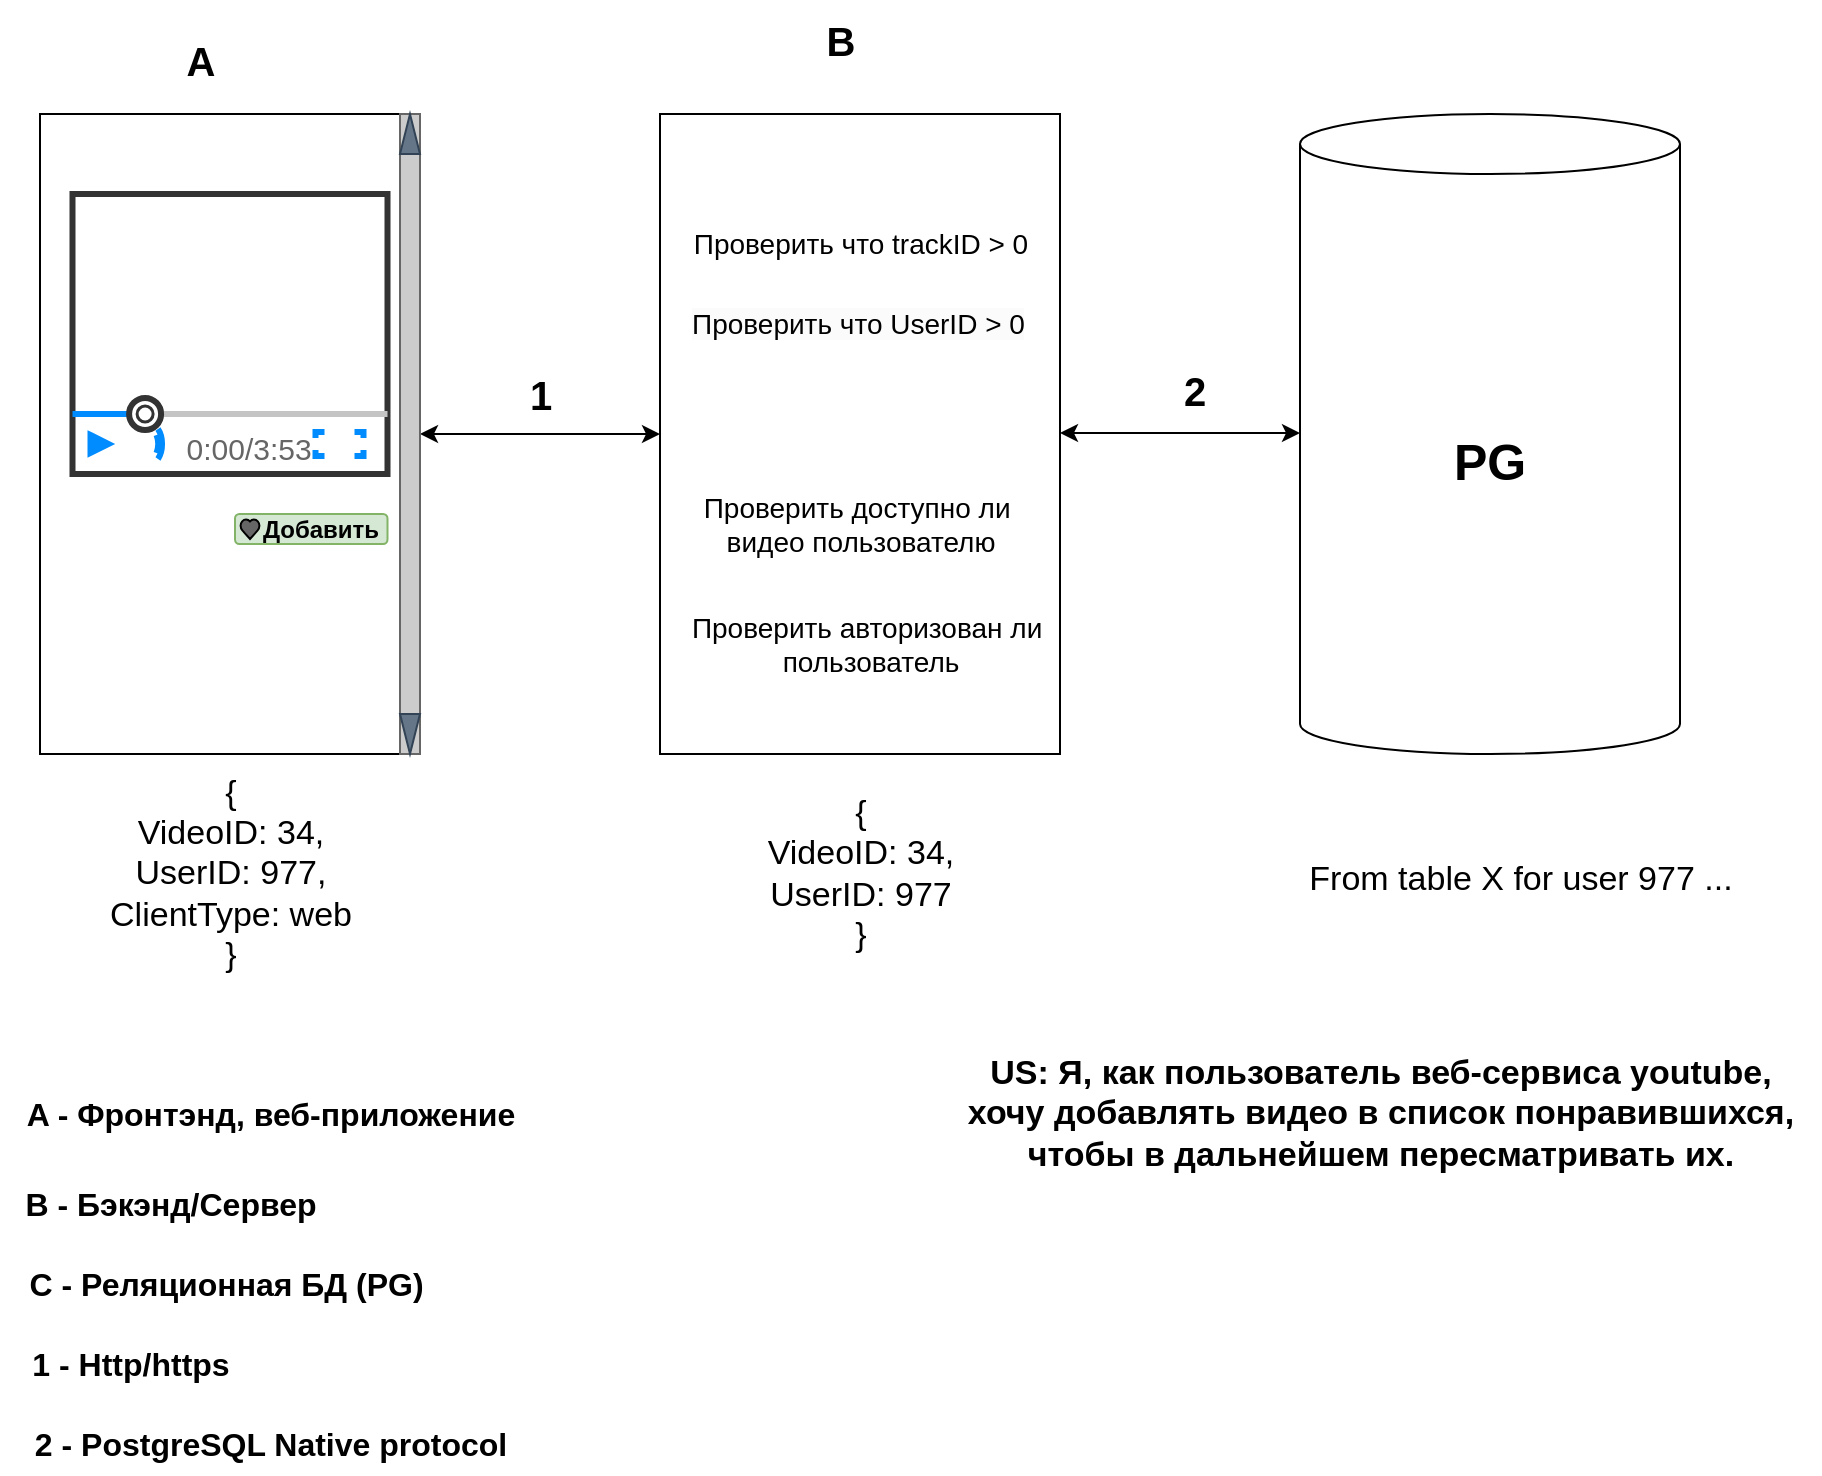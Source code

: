 <mxfile version="24.8.3">
  <diagram name="Страница — 1" id="M8ZzyIB0YvA3yQxzbZDr">
    <mxGraphModel grid="1" page="1" gridSize="10" guides="1" tooltips="1" connect="1" arrows="1" fold="1" pageScale="1" pageWidth="827" pageHeight="1169" math="0" shadow="0">
      <root>
        <mxCell id="0" />
        <mxCell id="1" parent="0" />
        <mxCell id="A0XdjJDgoEjM0mm6-bHT-4" value="" style="rounded=0;whiteSpace=wrap;html=1;" vertex="1" parent="1">
          <mxGeometry x="90" y="120" width="190" height="320" as="geometry" />
        </mxCell>
        <mxCell id="A0XdjJDgoEjM0mm6-bHT-6" value="" style="rounded=0;whiteSpace=wrap;html=1;" vertex="1" parent="1">
          <mxGeometry x="400" y="120" width="200" height="320" as="geometry" />
        </mxCell>
        <mxCell id="A0XdjJDgoEjM0mm6-bHT-7" value="&lt;font style=&quot;font-size: 25px;&quot;&gt;&lt;b&gt;PG&lt;/b&gt;&lt;/font&gt;" style="shape=cylinder3;whiteSpace=wrap;html=1;boundedLbl=1;backgroundOutline=1;size=15;" vertex="1" parent="1">
          <mxGeometry x="720" y="120" width="190" height="320" as="geometry" />
        </mxCell>
        <mxCell id="A0XdjJDgoEjM0mm6-bHT-10" value="" style="endArrow=classic;startArrow=classic;html=1;rounded=0;entryX=0;entryY=0.5;entryDx=0;entryDy=0;exitX=1;exitY=0.5;exitDx=0;exitDy=0;" edge="1" parent="1" source="A0XdjJDgoEjM0mm6-bHT-4" target="A0XdjJDgoEjM0mm6-bHT-6">
          <mxGeometry width="50" height="50" relative="1" as="geometry">
            <mxPoint x="279" y="239" as="sourcePoint" />
            <mxPoint x="440" y="310" as="targetPoint" />
          </mxGeometry>
        </mxCell>
        <mxCell id="A0XdjJDgoEjM0mm6-bHT-11" value="" style="endArrow=classic;startArrow=classic;html=1;rounded=0;entryX=0;entryY=0.5;entryDx=0;entryDy=0;exitX=1;exitY=0.5;exitDx=0;exitDy=0;" edge="1" parent="1">
          <mxGeometry width="50" height="50" relative="1" as="geometry">
            <mxPoint x="600" y="279.5" as="sourcePoint" />
            <mxPoint x="720" y="279.5" as="targetPoint" />
          </mxGeometry>
        </mxCell>
        <mxCell id="A0XdjJDgoEjM0mm6-bHT-12" value="&lt;font style=&quot;font-size: 20px;&quot;&gt;&lt;b&gt;1&lt;/b&gt;&lt;/font&gt;" style="text;html=1;align=center;verticalAlign=middle;resizable=0;points=[];autosize=1;strokeColor=none;fillColor=none;strokeWidth=9;" vertex="1" parent="1">
          <mxGeometry x="325" y="240" width="30" height="40" as="geometry" />
        </mxCell>
        <mxCell id="A0XdjJDgoEjM0mm6-bHT-13" value="&lt;div style=&quot;text-align: center;&quot;&gt;&lt;span style=&quot;background-color: initial; font-size: 20px; text-wrap-mode: nowrap;&quot;&gt;&lt;b&gt;2&lt;/b&gt;&lt;/span&gt;&lt;/div&gt;" style="text;whiteSpace=wrap;html=1;" vertex="1" parent="1">
          <mxGeometry x="660" y="240" width="30" height="50" as="geometry" />
        </mxCell>
        <mxCell id="A0XdjJDgoEjM0mm6-bHT-14" value="&lt;font style=&quot;font-size: 20px;&quot;&gt;&lt;b&gt;A&lt;/b&gt;&lt;/font&gt;" style="text;html=1;align=center;verticalAlign=middle;resizable=0;points=[];autosize=1;strokeColor=none;fillColor=none;" vertex="1" parent="1">
          <mxGeometry x="150" y="73" width="40" height="40" as="geometry" />
        </mxCell>
        <mxCell id="A0XdjJDgoEjM0mm6-bHT-15" value="&lt;font style=&quot;font-size: 20px;&quot;&gt;&lt;b&gt;B&lt;/b&gt;&lt;/font&gt;" style="text;html=1;align=center;verticalAlign=middle;resizable=0;points=[];autosize=1;strokeColor=none;fillColor=none;" vertex="1" parent="1">
          <mxGeometry x="470" y="63" width="40" height="40" as="geometry" />
        </mxCell>
        <mxCell id="A0XdjJDgoEjM0mm6-bHT-17" value="" style="rounded=0;whiteSpace=wrap;html=1;fillColor=#CCCCCC;fontColor=#333333;strokeColor=#666666;" vertex="1" parent="1">
          <mxGeometry x="270" y="120" width="10" height="320" as="geometry" />
        </mxCell>
        <mxCell id="A0XdjJDgoEjM0mm6-bHT-18" value="" style="triangle;whiteSpace=wrap;html=1;direction=south;fillColor=#647687;fontColor=#ffffff;strokeColor=#314354;" vertex="1" parent="1">
          <mxGeometry x="270" y="420" width="10" height="20" as="geometry" />
        </mxCell>
        <mxCell id="A0XdjJDgoEjM0mm6-bHT-19" value="" style="triangle;whiteSpace=wrap;html=1;direction=north;fillColor=#647687;fontColor=#ffffff;strokeColor=#314354;" vertex="1" parent="1">
          <mxGeometry x="270" y="120" width="10" height="20" as="geometry" />
        </mxCell>
        <mxCell id="A0XdjJDgoEjM0mm6-bHT-21" value="" style="verticalLabelPosition=bottom;shadow=0;dashed=0;align=center;html=1;verticalAlign=top;strokeWidth=3;shape=mxgraph.mockup.containers.videoPlayer;strokeColor=#333333;strokeColor2=#008cff;strokeColor3=#c4c4c4;textColor=#666666;fillColor2=#008cff;barHeight=30;barPos=20;" vertex="1" parent="1">
          <mxGeometry x="106.25" y="160" width="157.5" height="140" as="geometry" />
        </mxCell>
        <mxCell id="A0XdjJDgoEjM0mm6-bHT-48" value="" style="rounded=1;whiteSpace=wrap;html=1;fillColor=#d5e8d4;strokeColor=#82b366;" vertex="1" parent="1">
          <mxGeometry x="187.5" y="320" width="76.25" height="15" as="geometry" />
        </mxCell>
        <mxCell id="A0XdjJDgoEjM0mm6-bHT-49" value="&lt;b&gt;Добавить&lt;/b&gt;" style="text;html=1;align=center;verticalAlign=middle;resizable=0;points=[];autosize=1;strokeColor=none;fillColor=none;" vertex="1" parent="1">
          <mxGeometry x="190" y="312.5" width="80" height="30" as="geometry" />
        </mxCell>
        <mxCell id="A0XdjJDgoEjM0mm6-bHT-50" value="" style="verticalLabelPosition=bottom;verticalAlign=top;html=1;shape=mxgraph.basic.heart;fillColor=#666666;" vertex="1" parent="1">
          <mxGeometry x="190" y="322.5" width="10" height="10" as="geometry" />
        </mxCell>
        <mxCell id="A0XdjJDgoEjM0mm6-bHT-55" value="&lt;font style=&quot;font-size: 17px;&quot;&gt;{&lt;/font&gt;&lt;div style=&quot;font-size: 17px;&quot;&gt;&lt;font style=&quot;font-size: 17px;&quot;&gt;VideoID: 34,&lt;/font&gt;&lt;/div&gt;&lt;div style=&quot;font-size: 17px;&quot;&gt;&lt;font style=&quot;font-size: 17px;&quot;&gt;UserID: 977,&lt;/font&gt;&lt;/div&gt;&lt;div style=&quot;font-size: 17px;&quot;&gt;&lt;font style=&quot;font-size: 17px;&quot;&gt;ClientType: web&lt;/font&gt;&lt;/div&gt;&lt;div style=&quot;font-size: 17px;&quot;&gt;&lt;font style=&quot;font-size: 17px;&quot;&gt;}&lt;/font&gt;&lt;/div&gt;" style="text;html=1;align=center;verticalAlign=middle;resizable=0;points=[];autosize=1;strokeColor=none;fillColor=none;" vertex="1" parent="1">
          <mxGeometry x="115" y="440" width="140" height="120" as="geometry" />
        </mxCell>
        <mxCell id="A0XdjJDgoEjM0mm6-bHT-57" value="&lt;br&gt;&lt;div style=&quot;font-size: 17px;&quot;&gt;From table X for user 977 ...&lt;/div&gt;" style="text;html=1;align=center;verticalAlign=middle;resizable=0;points=[];autosize=1;strokeColor=none;fillColor=none;" vertex="1" parent="1">
          <mxGeometry x="710" y="470" width="240" height="50" as="geometry" />
        </mxCell>
        <mxCell id="A0XdjJDgoEjM0mm6-bHT-58" value="&lt;font style=&quot;font-size: 17px;&quot;&gt;{&lt;/font&gt;&lt;div style=&quot;font-size: 17px;&quot;&gt;&lt;font style=&quot;font-size: 17px;&quot;&gt;VideoID: 34,&lt;/font&gt;&lt;/div&gt;&lt;div style=&quot;font-size: 17px;&quot;&gt;&lt;font style=&quot;font-size: 17px;&quot;&gt;UserID: 977&lt;/font&gt;&lt;/div&gt;&lt;div style=&quot;font-size: 17px;&quot;&gt;&lt;font style=&quot;font-size: 17px;&quot;&gt;}&lt;/font&gt;&lt;/div&gt;" style="text;html=1;align=center;verticalAlign=middle;resizable=0;points=[];autosize=1;strokeColor=none;fillColor=none;" vertex="1" parent="1">
          <mxGeometry x="440" y="450" width="120" height="100" as="geometry" />
        </mxCell>
        <mxCell id="6aaLVUubRPKiieH35PZq-1" value="&lt;span style=&quot;font-size: 14px;&quot;&gt;Проверить что trackID &amp;gt; 0&lt;/span&gt;" style="text;html=1;align=center;verticalAlign=middle;resizable=0;points=[];autosize=1;strokeColor=none;fillColor=none;" vertex="1" parent="1">
          <mxGeometry x="405" y="170" width="190" height="30" as="geometry" />
        </mxCell>
        <mxCell id="6aaLVUubRPKiieH35PZq-2" value="&lt;font style=&quot;font-size: 14px;&quot;&gt;Проверить доступно ли&amp;nbsp;&lt;/font&gt;&lt;div&gt;&lt;font style=&quot;font-size: 14px;&quot;&gt;видео&amp;nbsp;&lt;/font&gt;&lt;span style=&quot;font-size: 14px; background-color: initial;&quot;&gt;пользователю&lt;/span&gt;&lt;/div&gt;" style="text;html=1;align=center;verticalAlign=middle;resizable=0;points=[];autosize=1;strokeColor=none;fillColor=none;" vertex="1" parent="1">
          <mxGeometry x="410" y="300" width="180" height="50" as="geometry" />
        </mxCell>
        <mxCell id="6aaLVUubRPKiieH35PZq-3" value="&lt;font style=&quot;font-size: 14px;&quot;&gt;Проверить авторизован ли&amp;nbsp;&lt;/font&gt;&lt;div style=&quot;font-size: 14px;&quot;&gt;&lt;font style=&quot;font-size: 14px;&quot;&gt;пользователь&lt;/font&gt;&lt;/div&gt;" style="text;html=1;align=center;verticalAlign=middle;resizable=0;points=[];autosize=1;strokeColor=none;fillColor=none;" vertex="1" parent="1">
          <mxGeometry x="405" y="360" width="200" height="50" as="geometry" />
        </mxCell>
        <mxCell id="6aaLVUubRPKiieH35PZq-4" value="&lt;span style=&quot;color: rgb(0, 0, 0); font-family: Helvetica; font-size: 14px; font-style: normal; font-variant-ligatures: normal; font-variant-caps: normal; font-weight: 400; letter-spacing: normal; orphans: 2; text-align: center; text-indent: 0px; text-transform: none; widows: 2; word-spacing: 0px; -webkit-text-stroke-width: 0px; white-space: nowrap; background-color: rgb(251, 251, 251); text-decoration-thickness: initial; text-decoration-style: initial; text-decoration-color: initial; display: inline !important; float: none;&quot;&gt;Проверить что UserID &amp;gt; 0&lt;/span&gt;" style="text;whiteSpace=wrap;html=1;" vertex="1" parent="1">
          <mxGeometry x="414" y="210" width="200" height="40" as="geometry" />
        </mxCell>
        <mxCell id="6aaLVUubRPKiieH35PZq-6" value="&lt;font style=&quot;font-size: 17px;&quot;&gt;&lt;b style=&quot;&quot;&gt;US: Я, как пользователь веб-сервиса youtube,&lt;/b&gt;&lt;/font&gt;&lt;div style=&quot;font-size: 17px;&quot;&gt;&lt;font style=&quot;font-size: 17px;&quot;&gt;&lt;b&gt;хочу добавлять видео в список понравившихся,&lt;/b&gt;&lt;/font&gt;&lt;/div&gt;&lt;div style=&quot;font-size: 17px;&quot;&gt;&lt;font style=&quot;font-size: 17px;&quot;&gt;&lt;b style=&quot;&quot;&gt;чтобы в дальнейшем пересматривать их.&lt;/b&gt;&lt;/font&gt;&lt;/div&gt;" style="text;html=1;align=center;verticalAlign=middle;resizable=0;points=[];autosize=1;strokeColor=none;fillColor=none;" vertex="1" parent="1">
          <mxGeometry x="540" y="585" width="440" height="70" as="geometry" />
        </mxCell>
        <mxCell id="6aaLVUubRPKiieH35PZq-8" value="&lt;span style=&quot;color: rgba(0, 0, 0, 0); font-family: monospace; font-size: 0px; text-align: start; text-wrap-mode: nowrap;&quot;&gt;%3CmxGraphModel%3E%3Croot%3E%3CmxCell%20id%3D%220%22%2F%3E%3CmxCell%20id%3D%221%22%20parent%3D%220%22%2F%3E%3CmxCell%20id%3D%222%22%20value%3D%22%26lt%3Bfont%20style%3D%26quot%3Bfont-size%3A%2020px%3B%26quot%3B%26gt%3B%26lt%3Bb%26gt%3BA%26lt%3B%2Fb%26gt%3B%26lt%3B%2Ffont%26gt%3B%22%20style%3D%22text%3Bhtml%3D1%3Balign%3Dcenter%3BverticalAlign%3Dmiddle%3Bresizable%3D0%3Bpoints%3D%5B%5D%3Bautosize%3D1%3BstrokeColor%3Dnone%3BfillColor%3Dnone%3B%22%20vertex%3D%221%22%20parent%3D%221%22%3E%3CmxGeometry%20x%3D%22150%22%20y%3D%2273%22%20width%3D%2240%22%20height%3D%2240%22%20as%3D%22geometry%22%2F%3E%3C%2FmxCell%3E%3C%2Froot%3E%3C%2FmxGraphModel%3E&lt;/span&gt;" style="text;strokeColor=none;align=center;fillColor=none;html=1;verticalAlign=middle;whiteSpace=wrap;rounded=0;" vertex="1" parent="1">
          <mxGeometry x="140" y="620" width="60" height="30" as="geometry" />
        </mxCell>
        <mxCell id="6aaLVUubRPKiieH35PZq-9" value="&lt;font style=&quot;font-size: 16px;&quot;&gt;&lt;b style=&quot;&quot;&gt;A &lt;/b&gt;&lt;b style=&quot;&quot;&gt;&lt;font style=&quot;font-size: 16px;&quot;&gt;- Фронтэнд, веб-приложение&lt;/font&gt;&lt;/b&gt;&lt;/font&gt;" style="text;html=1;align=center;verticalAlign=middle;resizable=0;points=[];autosize=1;strokeColor=none;fillColor=none;" vertex="1" parent="1">
          <mxGeometry x="70" y="605" width="270" height="30" as="geometry" />
        </mxCell>
        <mxCell id="6aaLVUubRPKiieH35PZq-10" value="&lt;font style=&quot;font-size: 16px;&quot;&gt;&lt;b&gt;B - Бэкэнд/Сервер&lt;/b&gt;&lt;/font&gt;" style="text;html=1;align=center;verticalAlign=middle;resizable=0;points=[];autosize=1;strokeColor=none;fillColor=none;" vertex="1" parent="1">
          <mxGeometry x="70" y="650" width="170" height="30" as="geometry" />
        </mxCell>
        <mxCell id="6aaLVUubRPKiieH35PZq-11" value="&lt;font size=&quot;1&quot; style=&quot;&quot;&gt;&lt;b style=&quot;font-size: 16px;&quot;&gt;C - Реляционная БД (PG)&amp;nbsp;&lt;/b&gt;&lt;/font&gt;" style="text;html=1;align=center;verticalAlign=middle;resizable=0;points=[];autosize=1;strokeColor=none;fillColor=none;" vertex="1" parent="1">
          <mxGeometry x="75" y="690" width="220" height="30" as="geometry" />
        </mxCell>
        <mxCell id="6aaLVUubRPKiieH35PZq-12" value="&lt;font style=&quot;font-size: 16px;&quot;&gt;&lt;b&gt;1 - Http/https&lt;/b&gt;&lt;/font&gt;" style="text;html=1;align=center;verticalAlign=middle;resizable=0;points=[];autosize=1;strokeColor=none;fillColor=none;" vertex="1" parent="1">
          <mxGeometry x="75" y="730" width="120" height="30" as="geometry" />
        </mxCell>
        <mxCell id="6aaLVUubRPKiieH35PZq-13" value="&lt;font style=&quot;font-size: 16px;&quot;&gt;&lt;b&gt;2 - PostgreSQL Native protocol&lt;/b&gt;&lt;/font&gt;" style="text;html=1;align=center;verticalAlign=middle;resizable=0;points=[];autosize=1;strokeColor=none;fillColor=none;" vertex="1" parent="1">
          <mxGeometry x="75" y="770" width="260" height="30" as="geometry" />
        </mxCell>
      </root>
    </mxGraphModel>
  </diagram>
</mxfile>
